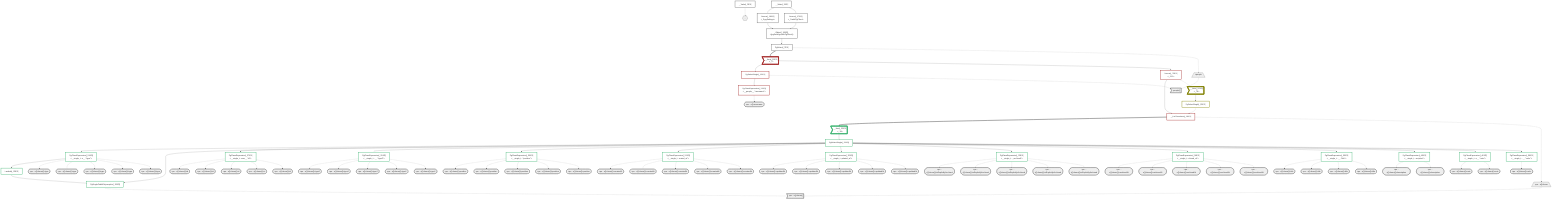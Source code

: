 graph TD
    classDef path fill:#eee,stroke:#000
    classDef plan fill:#fff,stroke-width:3px
    classDef itemplan fill:#fff,stroke-width:6px
    classDef sideeffectplan fill:#f00,stroke-width:6px

    %% subgraph fields
    P1{{"~"}}:::path
    P2[/">people"\]:::path
    P3>">people[]"]:::path
    P2 -.- P3
    P4([">pe…e[]>username"]):::path
    %% P3 -.-> P4
    P5[/">pe…e[]>items"\]:::path
    P6>">pe…e[]>items[]"]:::path
    P5 -.- P6
    P7([">pe…e[]>items[]>id"]):::path
    %% P6 -.-> P7
    P8([">pe…e[]>items[]>type"]):::path
    %% P6 -.-> P8
    P9([">pe…e[]>items[]>type2"]):::path
    %% P6 -.-> P9
    P10([">pe…e[]>items[]>position"]):::path
    %% P6 -.-> P10
    P11([">pe…e[]>items[]>createdAt"]):::path
    %% P6 -.-> P11
    P12([">pe…e[]>items[]>updatedAt"]):::path
    %% P6 -.-> P12
    P13([">pe…e[]>items[]>isExplicitlyArchived"]):::path
    %% P6 -.-> P13
    P14([">pe…e[]>items[]>archivedAt"]):::path
    %% P6 -.-> P14
    P15([">pe…e[]>items[]>title"]):::path
    %% P6 -.-> P15
    P16([">pe…e[]>items[]>id"]):::path
    %% P6 -.-> P16
    P17([">pe…e[]>items[]>type"]):::path
    %% P6 -.-> P17
    P18([">pe…e[]>items[]>type2"]):::path
    %% P6 -.-> P18
    P19([">pe…e[]>items[]>position"]):::path
    %% P6 -.-> P19
    P20([">pe…e[]>items[]>createdAt"]):::path
    %% P6 -.-> P20
    P21([">pe…e[]>items[]>updatedAt"]):::path
    %% P6 -.-> P21
    P22([">pe…e[]>items[]>isExplicitlyArchived"]):::path
    %% P6 -.-> P22
    P23([">pe…e[]>items[]>archivedAt"]):::path
    %% P6 -.-> P23
    P24([">pe…e[]>items[]>title"]):::path
    %% P6 -.-> P24
    P25([">pe…e[]>items[]>description"]):::path
    %% P6 -.-> P25
    P26([">pe…e[]>items[]>note"]):::path
    %% P6 -.-> P26
    P27([">pe…e[]>items[]>id"]):::path
    %% P6 -.-> P27
    P28([">pe…e[]>items[]>type"]):::path
    %% P6 -.-> P28
    P29([">pe…e[]>items[]>type2"]):::path
    %% P6 -.-> P29
    P30([">pe…e[]>items[]>position"]):::path
    %% P6 -.-> P30
    P31([">pe…e[]>items[]>createdAt"]):::path
    %% P6 -.-> P31
    P32([">pe…e[]>items[]>updatedAt"]):::path
    %% P6 -.-> P32
    P33([">pe…e[]>items[]>isExplicitlyArchived"]):::path
    %% P6 -.-> P33
    P34([">pe…e[]>items[]>archivedAt"]):::path
    %% P6 -.-> P34
    P35([">pe…e[]>items[]>title"]):::path
    %% P6 -.-> P35
    P36([">pe…e[]>items[]>color"]):::path
    %% P6 -.-> P36
    P37([">pe…e[]>items[]>id"]):::path
    %% P6 -.-> P37
    P38([">pe…e[]>items[]>type"]):::path
    %% P6 -.-> P38
    P39([">pe…e[]>items[]>type2"]):::path
    %% P6 -.-> P39
    P40([">pe…e[]>items[]>position"]):::path
    %% P6 -.-> P40
    P41([">pe…e[]>items[]>createdAt"]):::path
    %% P6 -.-> P41
    P42([">pe…e[]>items[]>updatedAt"]):::path
    %% P6 -.-> P42
    P43([">pe…e[]>items[]>isExplicitlyArchived"]):::path
    %% P6 -.-> P43
    P44([">pe…e[]>items[]>archivedAt"]):::path
    %% P6 -.-> P44
    P45([">pe…e[]>items[]>title"]):::path
    %% P6 -.-> P45
    P46([">pe…e[]>items[]>id"]):::path
    %% P6 -.-> P46
    P47([">pe…e[]>items[]>type"]):::path
    %% P6 -.-> P47
    P48([">pe…e[]>items[]>type2"]):::path
    %% P6 -.-> P48
    P49([">pe…e[]>items[]>position"]):::path
    %% P6 -.-> P49
    P50([">pe…e[]>items[]>createdAt"]):::path
    %% P6 -.-> P50
    P51([">pe…e[]>items[]>updatedAt"]):::path
    %% P6 -.-> P51
    P52([">pe…e[]>items[]>isExplicitlyArchived"]):::path
    %% P6 -.-> P52
    P53([">pe…e[]>items[]>archivedAt"]):::path
    %% P6 -.-> P53
    P54([">pe…e[]>items[]>description"]):::path
    %% P6 -.-> P54
    P55([">pe…e[]>items[]>note"]):::path
    %% P6 -.-> P55
    %% P3 -.-> P5
    %% P1 -.-> P2
    %% end

    %% define plans
    __Value_3["__Value[_3∈0]<br /><context>"]:::plan
    __Value_5["__Value[_5∈0]<br /><rootValue>"]:::plan
    PgSelect_7["PgSelect[_7∈0]<br /><people>"]:::plan
    __Item_11>"__Item[_11∈1]<br /><_7>"]:::itemplan
    PgSelectSingle_12["PgSelectSingle[_12∈1]<br /><people>"]:::plan
    PgClassExpression_13["PgClassExpression[_13∈1]<br /><__people__.#quot;username#quot;>"]:::plan
    Access_16["Access[_16∈0]<br /><_3.pgSettings>"]:::plan
    Access_17["Access[_17∈0]<br /><_3.withPgClient>"]:::plan
    Object_18["Object[_18∈0]<br /><{pgSettings,withPgClient}>"]:::plan
    __ListTransform_19["__ListTransform[_19∈1]<br /><each:_15>"]:::plan
    __Item_20>"__Item[_20∈2]<br /><_76>"]:::itemplan
    PgSelectSingle_21["PgSelectSingle[_21∈2]<br /><single_table_items>"]:::plan
    __Item_22>"__Item[_22∈3]<br /><_19>"]:::itemplan
    PgSelectSingle_23["PgSelectSingle[_23∈3]<br /><single_table_items>"]:::plan
    PgClassExpression_24["PgClassExpression[_24∈3]<br /><__single_t...s__.#quot;type#quot;>"]:::plan
    Lambda_25["Lambda[_25∈3]"]:::plan
    PgSingleTablePolymorphic_26["PgSingleTablePolymorphic[_26∈3]"]:::plan
    PgClassExpression_27["PgClassExpression[_27∈3]<br /><__single_t...ems__.#quot;id#quot;>"]:::plan
    PgClassExpression_29["PgClassExpression[_29∈3]<br /><__single_t...__.#quot;type2#quot;>"]:::plan
    PgClassExpression_30["PgClassExpression[_30∈3]<br /><__single_t...#quot;position#quot;>"]:::plan
    PgClassExpression_31["PgClassExpression[_31∈3]<br /><__single_t...reated_at#quot;>"]:::plan
    PgClassExpression_32["PgClassExpression[_32∈3]<br /><__single_t...pdated_at#quot;>"]:::plan
    PgClassExpression_33["PgClassExpression[_33∈3]<br /><__single_t..._archived#quot;>"]:::plan
    PgClassExpression_34["PgClassExpression[_34∈3]<br /><__single_t...chived_at#quot;>"]:::plan
    PgClassExpression_35["PgClassExpression[_35∈3]<br /><__single_t...__.#quot;title#quot;>"]:::plan
    PgClassExpression_45["PgClassExpression[_45∈3]<br /><__single_t...scription#quot;>"]:::plan
    PgClassExpression_46["PgClassExpression[_46∈3]<br /><__single_t...s__.#quot;note#quot;>"]:::plan
    PgClassExpression_56["PgClassExpression[_56∈3]<br /><__single_t...__.#quot;color#quot;>"]:::plan
    Access_76["Access[_76∈1]<br /><_11.1>"]:::plan

    %% plan dependencies
    Object_18 --> PgSelect_7
    PgSelect_7 ==> __Item_11
    __Item_11 --> PgSelectSingle_12
    PgSelectSingle_12 --> PgClassExpression_13
    __Value_3 --> Access_16
    __Value_3 --> Access_17
    Access_16 --> Object_18
    Access_17 --> Object_18
    Access_76 --> __ListTransform_19
    PgSelectSingle_21 -.-> __ListTransform_19
    Access_76 -.-> __Item_20
    __Item_20 --> PgSelectSingle_21
    __ListTransform_19 ==> __Item_22
    __Item_22 --> PgSelectSingle_23
    PgSelectSingle_23 --> PgClassExpression_24
    PgClassExpression_24 --> Lambda_25
    Lambda_25 --> PgSingleTablePolymorphic_26
    PgSelectSingle_23 --> PgSingleTablePolymorphic_26
    PgSelectSingle_23 --> PgClassExpression_27
    PgSelectSingle_23 --> PgClassExpression_29
    PgSelectSingle_23 --> PgClassExpression_30
    PgSelectSingle_23 --> PgClassExpression_31
    PgSelectSingle_23 --> PgClassExpression_32
    PgSelectSingle_23 --> PgClassExpression_33
    PgSelectSingle_23 --> PgClassExpression_34
    PgSelectSingle_23 --> PgClassExpression_35
    PgSelectSingle_23 --> PgClassExpression_45
    PgSelectSingle_23 --> PgClassExpression_46
    PgSelectSingle_23 --> PgClassExpression_56
    __Item_11 --> Access_76

    %% plan-to-path relationships
    __Value_5 -.-> P1
    PgSelect_7 -.-> P2
    PgSelectSingle_12 -.-> P3
    PgClassExpression_13 -.-> P4
    __ListTransform_19 -.-> P5
    PgSingleTablePolymorphic_26 -.-> P6
    PgClassExpression_27 -.-> P7
    PgClassExpression_24 -.-> P8
    PgClassExpression_29 -.-> P9
    PgClassExpression_30 -.-> P10
    PgClassExpression_31 -.-> P11
    PgClassExpression_32 -.-> P12
    PgClassExpression_33 -.-> P13
    PgClassExpression_34 -.-> P14
    PgClassExpression_35 -.-> P15
    PgClassExpression_27 -.-> P16
    PgClassExpression_24 -.-> P17
    PgClassExpression_29 -.-> P18
    PgClassExpression_30 -.-> P19
    PgClassExpression_31 -.-> P20
    PgClassExpression_32 -.-> P21
    PgClassExpression_33 -.-> P22
    PgClassExpression_34 -.-> P23
    PgClassExpression_35 -.-> P24
    PgClassExpression_45 -.-> P25
    PgClassExpression_46 -.-> P26
    PgClassExpression_27 -.-> P27
    PgClassExpression_24 -.-> P28
    PgClassExpression_29 -.-> P29
    PgClassExpression_30 -.-> P30
    PgClassExpression_31 -.-> P31
    PgClassExpression_32 -.-> P32
    PgClassExpression_33 -.-> P33
    PgClassExpression_34 -.-> P34
    PgClassExpression_35 -.-> P35
    PgClassExpression_56 -.-> P36
    PgClassExpression_27 -.-> P37
    PgClassExpression_24 -.-> P38
    PgClassExpression_29 -.-> P39
    PgClassExpression_30 -.-> P40
    PgClassExpression_31 -.-> P41
    PgClassExpression_32 -.-> P42
    PgClassExpression_33 -.-> P43
    PgClassExpression_34 -.-> P44
    PgClassExpression_35 -.-> P45
    PgClassExpression_27 -.-> P46
    PgClassExpression_24 -.-> P47
    PgClassExpression_29 -.-> P48
    PgClassExpression_30 -.-> P49
    PgClassExpression_31 -.-> P50
    PgClassExpression_32 -.-> P51
    PgClassExpression_33 -.-> P52
    PgClassExpression_34 -.-> P53
    PgClassExpression_45 -.-> P54
    PgClassExpression_46 -.-> P55

    %% allocate buckets
    classDef bucket0 stroke:#696969
    class __Value_3,__Value_5,PgSelect_7,Access_16,Access_17,Object_18 bucket0
    classDef bucket1 stroke:#a52a2a
    class __Item_11,PgSelectSingle_12,PgClassExpression_13,__ListTransform_19,Access_76 bucket1
    classDef bucket2 stroke:#808000
    class __Item_20,PgSelectSingle_21 bucket2
    classDef bucket3 stroke:#3cb371
    class __Item_22,PgSelectSingle_23,PgClassExpression_24,Lambda_25,PgSingleTablePolymorphic_26,PgClassExpression_27,PgClassExpression_29,PgClassExpression_30,PgClassExpression_31,PgClassExpression_32,PgClassExpression_33,PgClassExpression_34,PgClassExpression_35,PgClassExpression_45,PgClassExpression_46,PgClassExpression_56 bucket3
